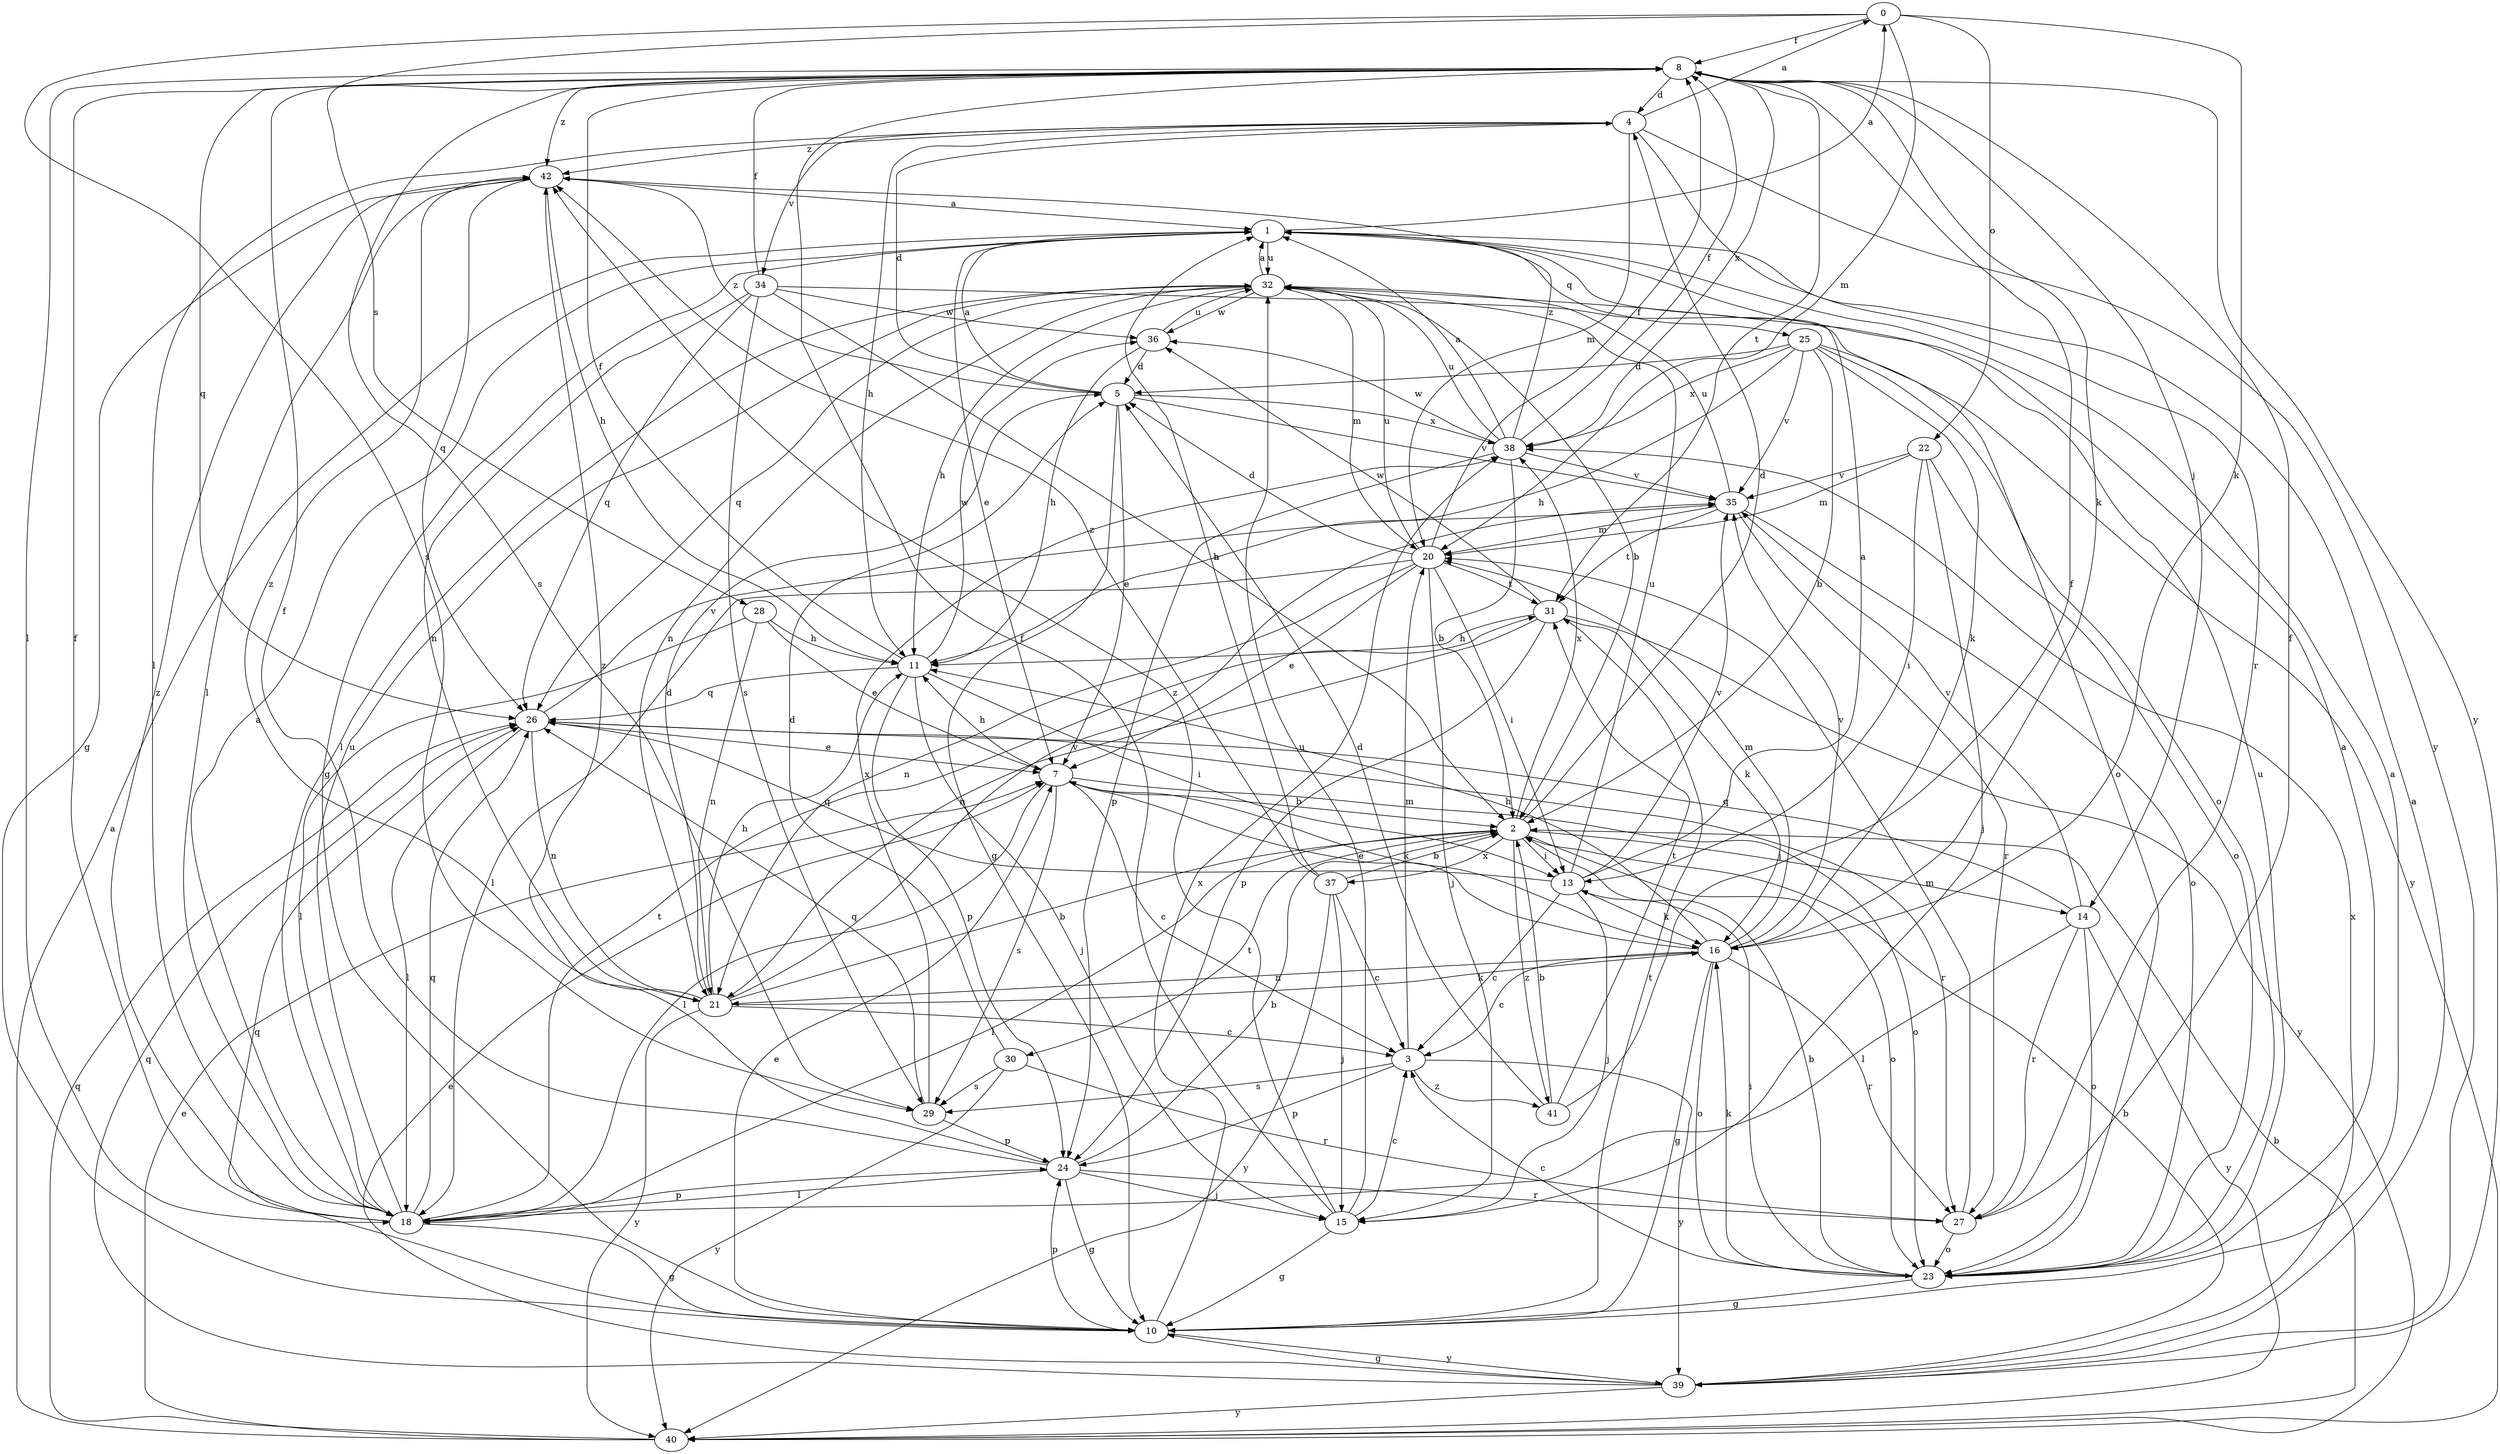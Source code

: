 strict digraph  {
0;
1;
2;
3;
4;
5;
7;
8;
10;
11;
13;
14;
15;
16;
18;
20;
21;
22;
23;
24;
25;
26;
27;
28;
29;
30;
31;
32;
34;
35;
36;
37;
38;
39;
40;
41;
42;
0 -> 8  [label=f];
0 -> 16  [label=k];
0 -> 20  [label=m];
0 -> 22  [label=o];
0 -> 28  [label=s];
0 -> 29  [label=s];
1 -> 0  [label=a];
1 -> 7  [label=e];
1 -> 10  [label=g];
1 -> 25  [label=q];
1 -> 32  [label=u];
2 -> 4  [label=d];
2 -> 13  [label=i];
2 -> 14  [label=j];
2 -> 18  [label=l];
2 -> 23  [label=o];
2 -> 30  [label=t];
2 -> 37  [label=x];
2 -> 38  [label=x];
2 -> 41  [label=z];
3 -> 20  [label=m];
3 -> 24  [label=p];
3 -> 29  [label=s];
3 -> 39  [label=y];
3 -> 41  [label=z];
4 -> 0  [label=a];
4 -> 11  [label=h];
4 -> 18  [label=l];
4 -> 20  [label=m];
4 -> 27  [label=r];
4 -> 34  [label=v];
4 -> 39  [label=y];
4 -> 42  [label=z];
5 -> 1  [label=a];
5 -> 4  [label=d];
5 -> 7  [label=e];
5 -> 10  [label=g];
5 -> 35  [label=v];
5 -> 38  [label=x];
5 -> 42  [label=z];
7 -> 2  [label=b];
7 -> 3  [label=c];
7 -> 11  [label=h];
7 -> 16  [label=k];
7 -> 18  [label=l];
7 -> 23  [label=o];
7 -> 29  [label=s];
8 -> 4  [label=d];
8 -> 14  [label=j];
8 -> 16  [label=k];
8 -> 18  [label=l];
8 -> 26  [label=q];
8 -> 29  [label=s];
8 -> 31  [label=t];
8 -> 38  [label=x];
8 -> 39  [label=y];
8 -> 42  [label=z];
10 -> 1  [label=a];
10 -> 7  [label=e];
10 -> 24  [label=p];
10 -> 26  [label=q];
10 -> 31  [label=t];
10 -> 38  [label=x];
10 -> 39  [label=y];
11 -> 8  [label=f];
11 -> 13  [label=i];
11 -> 15  [label=j];
11 -> 24  [label=p];
11 -> 26  [label=q];
11 -> 36  [label=w];
13 -> 1  [label=a];
13 -> 3  [label=c];
13 -> 15  [label=j];
13 -> 16  [label=k];
13 -> 26  [label=q];
13 -> 32  [label=u];
13 -> 35  [label=v];
14 -> 18  [label=l];
14 -> 23  [label=o];
14 -> 26  [label=q];
14 -> 27  [label=r];
14 -> 35  [label=v];
14 -> 40  [label=y];
15 -> 3  [label=c];
15 -> 8  [label=f];
15 -> 10  [label=g];
15 -> 32  [label=u];
15 -> 42  [label=z];
16 -> 3  [label=c];
16 -> 7  [label=e];
16 -> 10  [label=g];
16 -> 11  [label=h];
16 -> 20  [label=m];
16 -> 21  [label=n];
16 -> 23  [label=o];
16 -> 27  [label=r];
16 -> 35  [label=v];
18 -> 1  [label=a];
18 -> 8  [label=f];
18 -> 10  [label=g];
18 -> 24  [label=p];
18 -> 26  [label=q];
18 -> 31  [label=t];
18 -> 32  [label=u];
18 -> 42  [label=z];
20 -> 5  [label=d];
20 -> 7  [label=e];
20 -> 8  [label=f];
20 -> 13  [label=i];
20 -> 15  [label=j];
20 -> 18  [label=l];
20 -> 21  [label=n];
20 -> 31  [label=t];
20 -> 32  [label=u];
21 -> 2  [label=b];
21 -> 3  [label=c];
21 -> 5  [label=d];
21 -> 11  [label=h];
21 -> 16  [label=k];
21 -> 35  [label=v];
21 -> 40  [label=y];
21 -> 42  [label=z];
22 -> 13  [label=i];
22 -> 15  [label=j];
22 -> 20  [label=m];
22 -> 23  [label=o];
22 -> 35  [label=v];
23 -> 1  [label=a];
23 -> 2  [label=b];
23 -> 3  [label=c];
23 -> 10  [label=g];
23 -> 13  [label=i];
23 -> 16  [label=k];
23 -> 32  [label=u];
24 -> 2  [label=b];
24 -> 8  [label=f];
24 -> 10  [label=g];
24 -> 15  [label=j];
24 -> 18  [label=l];
24 -> 27  [label=r];
24 -> 42  [label=z];
25 -> 2  [label=b];
25 -> 5  [label=d];
25 -> 11  [label=h];
25 -> 16  [label=k];
25 -> 23  [label=o];
25 -> 35  [label=v];
25 -> 38  [label=x];
25 -> 40  [label=y];
26 -> 7  [label=e];
26 -> 18  [label=l];
26 -> 21  [label=n];
26 -> 27  [label=r];
26 -> 35  [label=v];
27 -> 8  [label=f];
27 -> 20  [label=m];
27 -> 23  [label=o];
28 -> 7  [label=e];
28 -> 11  [label=h];
28 -> 18  [label=l];
28 -> 21  [label=n];
29 -> 24  [label=p];
29 -> 26  [label=q];
29 -> 38  [label=x];
30 -> 5  [label=d];
30 -> 27  [label=r];
30 -> 29  [label=s];
30 -> 40  [label=y];
31 -> 11  [label=h];
31 -> 16  [label=k];
31 -> 21  [label=n];
31 -> 24  [label=p];
31 -> 36  [label=w];
31 -> 40  [label=y];
32 -> 1  [label=a];
32 -> 2  [label=b];
32 -> 11  [label=h];
32 -> 18  [label=l];
32 -> 20  [label=m];
32 -> 21  [label=n];
32 -> 26  [label=q];
32 -> 36  [label=w];
34 -> 2  [label=b];
34 -> 8  [label=f];
34 -> 21  [label=n];
34 -> 23  [label=o];
34 -> 26  [label=q];
34 -> 29  [label=s];
34 -> 36  [label=w];
35 -> 20  [label=m];
35 -> 23  [label=o];
35 -> 27  [label=r];
35 -> 31  [label=t];
35 -> 32  [label=u];
36 -> 5  [label=d];
36 -> 11  [label=h];
36 -> 32  [label=u];
37 -> 1  [label=a];
37 -> 2  [label=b];
37 -> 3  [label=c];
37 -> 15  [label=j];
37 -> 40  [label=y];
37 -> 42  [label=z];
38 -> 1  [label=a];
38 -> 2  [label=b];
38 -> 8  [label=f];
38 -> 24  [label=p];
38 -> 32  [label=u];
38 -> 35  [label=v];
38 -> 36  [label=w];
38 -> 42  [label=z];
39 -> 1  [label=a];
39 -> 2  [label=b];
39 -> 7  [label=e];
39 -> 10  [label=g];
39 -> 26  [label=q];
39 -> 38  [label=x];
39 -> 40  [label=y];
40 -> 1  [label=a];
40 -> 2  [label=b];
40 -> 7  [label=e];
40 -> 26  [label=q];
41 -> 2  [label=b];
41 -> 5  [label=d];
41 -> 8  [label=f];
41 -> 31  [label=t];
42 -> 1  [label=a];
42 -> 10  [label=g];
42 -> 11  [label=h];
42 -> 18  [label=l];
42 -> 26  [label=q];
}
